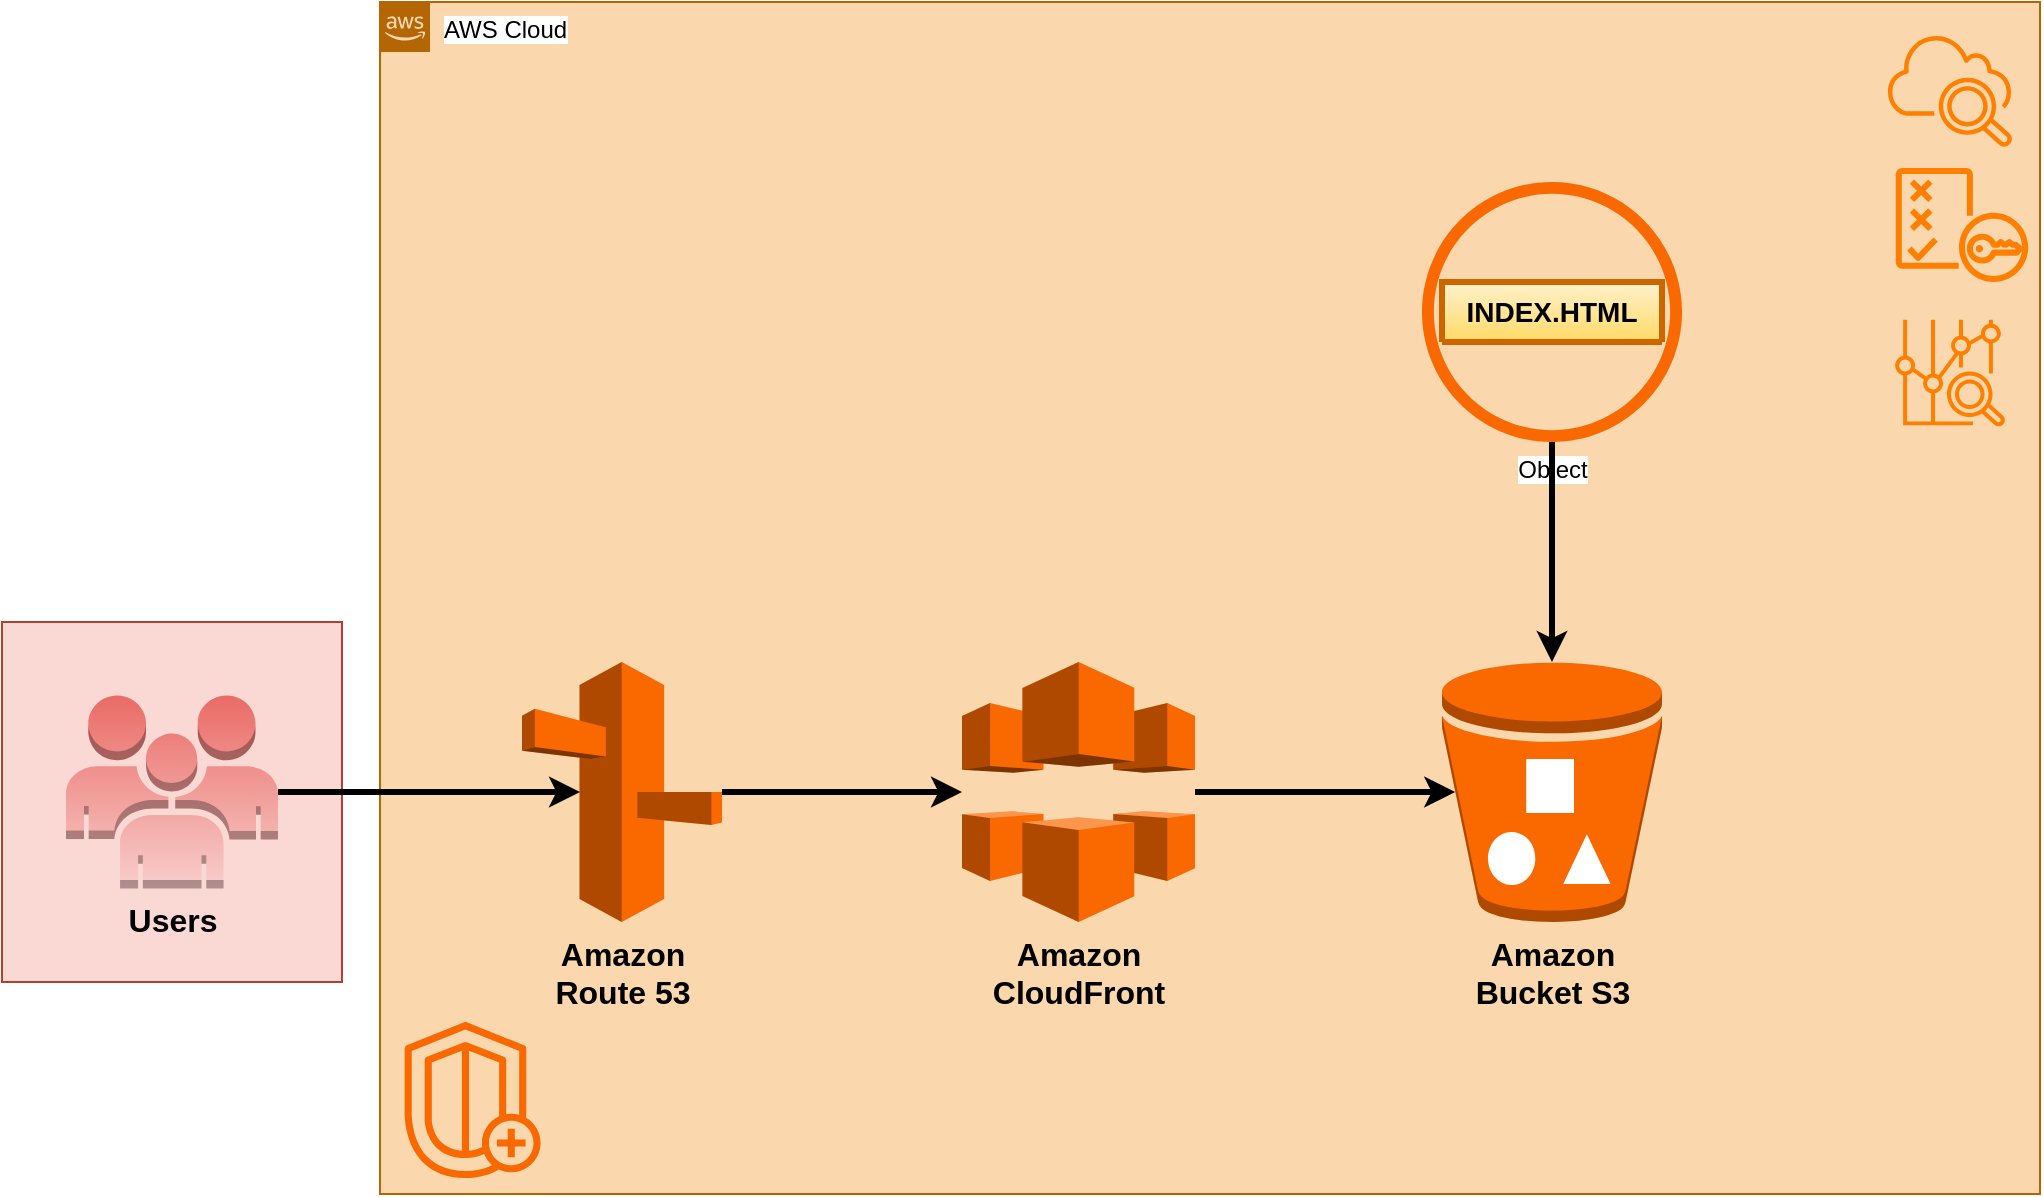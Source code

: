 <mxfile version="21.5.2" type="github">
  <diagram id="Ht1M8jgEwFfnCIfOTk4-" name="Page-1">
    <mxGraphModel dx="1173" dy="627" grid="1" gridSize="10" guides="1" tooltips="1" connect="1" arrows="1" fold="1" page="1" pageScale="1" pageWidth="1169" pageHeight="827" math="0" shadow="0">
      <root>
        <mxCell id="0" />
        <mxCell id="1" parent="0" />
        <mxCell id="LfnGggSWerZD0Alfuygm-29" value="" style="fillColor=#fad9d5;strokeColor=#ae4132;whiteSpace=wrap;html=1;" vertex="1" parent="1">
          <mxGeometry x="149.99" y="540" width="170" height="180" as="geometry" />
        </mxCell>
        <mxCell id="UEzPUAAOIrF-is8g5C7q-74" value="&lt;font color=&quot;#000000&quot;&gt;AWS Cloud&lt;/font&gt;" style="points=[[0,0],[0.25,0],[0.5,0],[0.75,0],[1,0],[1,0.25],[1,0.5],[1,0.75],[1,1],[0.75,1],[0.5,1],[0.25,1],[0,1],[0,0.75],[0,0.5],[0,0.25]];outlineConnect=0;html=1;whiteSpace=wrap;fontSize=12;fontStyle=0;shape=mxgraph.aws4.group;grIcon=mxgraph.aws4.group_aws_cloud_alt;strokeColor=#b46504;fillColor=#fad7ac;verticalAlign=top;align=left;spacingLeft=30;dashed=0;labelBackgroundColor=#ffffff;container=1;pointerEvents=0;collapsible=0;recursiveResize=0;" parent="1" vertex="1">
          <mxGeometry x="339" y="230" width="830" height="596" as="geometry" />
        </mxCell>
        <mxCell id="UEzPUAAOIrF-is8g5C7q-76" value="Object" style="outlineConnect=0;fontColor=#000000;fillColor=#fa6800;strokeColor=#C73500;dashed=0;verticalLabelPosition=bottom;verticalAlign=top;align=center;html=1;fontSize=12;fontStyle=0;aspect=fixed;pointerEvents=1;shape=mxgraph.aws4.object;labelBackgroundColor=#ffffff;" parent="UEzPUAAOIrF-is8g5C7q-74" vertex="1">
          <mxGeometry x="521" y="90" width="130" height="130" as="geometry" />
        </mxCell>
        <mxCell id="LfnGggSWerZD0Alfuygm-1" value="&lt;font style=&quot;font-size: 14px;&quot;&gt;INDEX.HTML&lt;/font&gt;" style="swimlane;fontStyle=1;childLayout=stackLayout;horizontal=1;startSize=30;horizontalStack=0;resizeParent=1;resizeParentMax=0;resizeLast=0;collapsible=1;marginBottom=0;whiteSpace=wrap;html=1;fillColor=#fff2cc;strokeWidth=3;strokeColor=#CC6600;gradientColor=#ffd966;fontColor=#000000;" vertex="1" collapsed="1" parent="UEzPUAAOIrF-is8g5C7q-74">
          <mxGeometry x="531" y="140" width="110" height="30" as="geometry">
            <mxRectangle x="360" y="210" width="140" height="210" as="alternateBounds" />
          </mxGeometry>
        </mxCell>
        <mxCell id="LfnGggSWerZD0Alfuygm-2" value="CV 1" style="text;strokeColor=none;fillColor=none;align=left;verticalAlign=middle;spacingLeft=4;spacingRight=4;overflow=hidden;points=[[0,0.5],[1,0.5]];portConstraint=eastwest;rotatable=0;whiteSpace=wrap;html=1;" vertex="1" parent="LfnGggSWerZD0Alfuygm-1">
          <mxGeometry y="30" width="140" height="30" as="geometry" />
        </mxCell>
        <mxCell id="LfnGggSWerZD0Alfuygm-3" value="CV 2" style="text;strokeColor=none;fillColor=none;align=left;verticalAlign=middle;spacingLeft=4;spacingRight=4;overflow=hidden;points=[[0,0.5],[1,0.5]];portConstraint=eastwest;rotatable=0;whiteSpace=wrap;html=1;" vertex="1" parent="LfnGggSWerZD0Alfuygm-1">
          <mxGeometry y="60" width="140" height="30" as="geometry" />
        </mxCell>
        <mxCell id="LfnGggSWerZD0Alfuygm-4" value="CV 3" style="text;strokeColor=none;fillColor=none;align=left;verticalAlign=middle;spacingLeft=4;spacingRight=4;overflow=hidden;points=[[0,0.5],[1,0.5]];portConstraint=eastwest;rotatable=0;whiteSpace=wrap;html=1;" vertex="1" parent="LfnGggSWerZD0Alfuygm-1">
          <mxGeometry y="90" width="140" height="30" as="geometry" />
        </mxCell>
        <mxCell id="LfnGggSWerZD0Alfuygm-8" value="CV 4" style="text;strokeColor=none;fillColor=none;align=left;verticalAlign=middle;spacingLeft=4;spacingRight=4;overflow=hidden;points=[[0,0.5],[1,0.5]];portConstraint=eastwest;rotatable=0;whiteSpace=wrap;html=1;" vertex="1" parent="LfnGggSWerZD0Alfuygm-1">
          <mxGeometry y="120" width="140" height="30" as="geometry" />
        </mxCell>
        <mxCell id="LfnGggSWerZD0Alfuygm-7" value="CV 5" style="text;strokeColor=none;fillColor=none;align=left;verticalAlign=middle;spacingLeft=4;spacingRight=4;overflow=hidden;points=[[0,0.5],[1,0.5]];portConstraint=eastwest;rotatable=0;whiteSpace=wrap;html=1;" vertex="1" parent="LfnGggSWerZD0Alfuygm-1">
          <mxGeometry y="150" width="140" height="30" as="geometry" />
        </mxCell>
        <mxCell id="LfnGggSWerZD0Alfuygm-6" value="CV 6" style="text;strokeColor=none;fillColor=none;align=left;verticalAlign=middle;spacingLeft=4;spacingRight=4;overflow=hidden;points=[[0,0.5],[1,0.5]];portConstraint=eastwest;rotatable=0;whiteSpace=wrap;html=1;" vertex="1" parent="LfnGggSWerZD0Alfuygm-1">
          <mxGeometry y="180" width="140" height="30" as="geometry" />
        </mxCell>
        <mxCell id="LfnGggSWerZD0Alfuygm-9" value="" style="endArrow=classic;html=1;rounded=0;strokeWidth=3;strokeColor=#000000;entryX=0.5;entryY=0;entryDx=0;entryDy=0;entryPerimeter=0;" edge="1" parent="UEzPUAAOIrF-is8g5C7q-74" source="UEzPUAAOIrF-is8g5C7q-76" target="LfnGggSWerZD0Alfuygm-23">
          <mxGeometry width="50" height="50" relative="1" as="geometry">
            <mxPoint x="723.5" y="350" as="sourcePoint" />
            <mxPoint x="685" y="330" as="targetPoint" />
          </mxGeometry>
        </mxCell>
        <mxCell id="LfnGggSWerZD0Alfuygm-12" value="&lt;font style=&quot;font-size: 16px;&quot;&gt;&lt;b&gt;Amazon&lt;br&gt;&lt;font style=&quot;font-size: 16px;&quot;&gt;CloudFront&lt;/font&gt;&lt;/b&gt;&lt;/font&gt;" style="outlineConnect=0;dashed=0;verticalLabelPosition=bottom;verticalAlign=top;align=center;html=1;shape=mxgraph.aws3.cloudfront;fillColor=#fa6800;fontColor=#000000;strokeColor=#C73500;" vertex="1" parent="UEzPUAAOIrF-is8g5C7q-74">
          <mxGeometry x="291" y="330" width="116.5" height="130" as="geometry" />
        </mxCell>
        <mxCell id="LfnGggSWerZD0Alfuygm-13" value="&lt;font style=&quot;font-size: 16px;&quot;&gt;&lt;b&gt;Amazon&lt;br&gt;Route 53&lt;br&gt;&lt;/b&gt;&lt;/font&gt;" style="outlineConnect=0;dashed=0;verticalLabelPosition=bottom;verticalAlign=top;align=center;html=1;shape=mxgraph.aws3.route_53;fillColor=#fa6800;fontColor=#000000;strokeColor=#C73500;" vertex="1" parent="UEzPUAAOIrF-is8g5C7q-74">
          <mxGeometry x="71" y="330" width="100" height="130" as="geometry" />
        </mxCell>
        <mxCell id="LfnGggSWerZD0Alfuygm-20" style="edgeStyle=orthogonalEdgeStyle;rounded=0;orthogonalLoop=1;jettySize=auto;html=1;exitX=0.5;exitY=1;exitDx=0;exitDy=0;exitPerimeter=0;" edge="1" parent="UEzPUAAOIrF-is8g5C7q-74">
          <mxGeometry relative="1" as="geometry">
            <mxPoint x="429" y="178" as="sourcePoint" />
            <mxPoint x="429" y="178" as="targetPoint" />
          </mxGeometry>
        </mxCell>
        <mxCell id="LfnGggSWerZD0Alfuygm-21" value="" style="sketch=0;points=[[0,0,0],[0.25,0,0],[0.5,0,0],[0.75,0,0],[1,0,0],[0,1,0],[0.25,1,0],[0.5,1,0],[0.75,1,0],[1,1,0],[0,0.25,0],[0,0.5,0],[0,0.75,0],[1,0.25,0],[1,0.5,0],[1,0.75,0]];points=[[0,0,0],[0.25,0,0],[0.5,0,0],[0.75,0,0],[1,0,0],[0,1,0],[0.25,1,0],[0.5,1,0],[0.75,1,0],[1,1,0],[0,0.25,0],[0,0.5,0],[0,0.75,0],[1,0.25,0],[1,0.5,0],[1,0.75,0]];outlineConnect=0;gradientDirection=north;fillColor=#fad7ac;strokeColor=#FF8000;dashed=0;verticalLabelPosition=bottom;verticalAlign=top;align=center;html=1;fontSize=12;fontStyle=0;aspect=fixed;shape=mxgraph.aws4.resourceIcon;resIcon=mxgraph.aws4.cloudwatch_2;" vertex="1" parent="UEzPUAAOIrF-is8g5C7q-74">
          <mxGeometry x="746.18" y="5" width="78" height="78" as="geometry" />
        </mxCell>
        <mxCell id="LfnGggSWerZD0Alfuygm-23" value="&lt;b style=&quot;font-size: 16px;&quot;&gt;Amazon&lt;br&gt;Bucket S3&lt;/b&gt;" style="outlineConnect=0;dashed=0;verticalLabelPosition=bottom;verticalAlign=top;align=center;html=1;shape=mxgraph.aws3.bucket_with_objects;fillColor=#fa6800;fontColor=#000000;strokeColor=#C73500;" vertex="1" parent="UEzPUAAOIrF-is8g5C7q-74">
          <mxGeometry x="531" y="330" width="110" height="130" as="geometry" />
        </mxCell>
        <mxCell id="LfnGggSWerZD0Alfuygm-24" value="" style="endArrow=classic;html=1;rounded=0;strokeWidth=3;strokeColor=#000000;exitX=1;exitY=0.5;exitDx=0;exitDy=0;exitPerimeter=0;entryX=0.06;entryY=0.5;entryDx=0;entryDy=0;entryPerimeter=0;" edge="1" parent="UEzPUAAOIrF-is8g5C7q-74" source="LfnGggSWerZD0Alfuygm-12" target="LfnGggSWerZD0Alfuygm-23">
          <mxGeometry width="50" height="50" relative="1" as="geometry">
            <mxPoint x="636.6" y="530" as="sourcePoint" />
            <mxPoint x="487.25" y="530" as="targetPoint" />
          </mxGeometry>
        </mxCell>
        <mxCell id="LfnGggSWerZD0Alfuygm-25" value="" style="endArrow=classic;html=1;rounded=0;strokeWidth=3;strokeColor=#000000;entryX=0;entryY=0.5;entryDx=0;entryDy=0;entryPerimeter=0;" edge="1" parent="UEzPUAAOIrF-is8g5C7q-74" source="LfnGggSWerZD0Alfuygm-13" target="LfnGggSWerZD0Alfuygm-12">
          <mxGeometry width="50" height="50" relative="1" as="geometry">
            <mxPoint x="361" y="397.5" as="sourcePoint" />
            <mxPoint x="211" y="380" as="targetPoint" />
            <Array as="points" />
          </mxGeometry>
        </mxCell>
        <mxCell id="LfnGggSWerZD0Alfuygm-33" value="" style="sketch=0;outlineConnect=0;fontColor=#000000;fillColor=#fa6800;strokeColor=#C73500;dashed=0;verticalLabelPosition=bottom;verticalAlign=top;align=center;html=1;fontSize=12;fontStyle=0;aspect=fixed;pointerEvents=1;shape=mxgraph.aws4.shield_shield_advanced;" vertex="1" parent="UEzPUAAOIrF-is8g5C7q-74">
          <mxGeometry x="11" y="510" width="70" height="78" as="geometry" />
        </mxCell>
        <mxCell id="LfnGggSWerZD0Alfuygm-34" value="" style="sketch=0;outlineConnect=0;fontColor=#232F3E;gradientColor=none;fillColor=#FF8000;strokeColor=none;dashed=0;verticalLabelPosition=bottom;verticalAlign=top;align=center;html=1;fontSize=12;fontStyle=0;aspect=fixed;pointerEvents=1;shape=mxgraph.aws4.policy;" vertex="1" parent="UEzPUAAOIrF-is8g5C7q-74">
          <mxGeometry x="757.82" y="83" width="66.36" height="57" as="geometry" />
        </mxCell>
        <mxCell id="LfnGggSWerZD0Alfuygm-36" value="" style="sketch=0;points=[[0,0,0],[0.25,0,0],[0.5,0,0],[0.75,0,0],[1,0,0],[0,1,0],[0.25,1,0],[0.5,1,0],[0.75,1,0],[1,1,0],[0,0.25,0],[0,0.5,0],[0,0.75,0],[1,0.25,0],[1,0.5,0],[1,0.75,0]];outlineConnect=0;gradientDirection=north;fillColor=#fad7ac;strokeColor=#FF8000;dashed=0;verticalLabelPosition=bottom;verticalAlign=top;align=center;html=1;fontSize=12;fontStyle=0;aspect=fixed;shape=mxgraph.aws4.resourceIcon;resIcon=mxgraph.aws4.cost_explorer;" vertex="1" parent="UEzPUAAOIrF-is8g5C7q-74">
          <mxGeometry x="750.68" y="151" width="69" height="69" as="geometry" />
        </mxCell>
        <mxCell id="LfnGggSWerZD0Alfuygm-28" value="" style="endArrow=classic;html=1;rounded=0;strokeWidth=3;strokeColor=#000000;entryX=0.29;entryY=0.5;entryDx=0;entryDy=0;entryPerimeter=0;exitX=1;exitY=0.5;exitDx=0;exitDy=0;exitPerimeter=0;" edge="1" parent="1" source="LfnGggSWerZD0Alfuygm-37" target="LfnGggSWerZD0Alfuygm-13">
          <mxGeometry width="50" height="50" relative="1" as="geometry">
            <mxPoint x="290.971" y="622.716" as="sourcePoint" />
            <mxPoint x="460" y="624" as="targetPoint" />
            <Array as="points" />
          </mxGeometry>
        </mxCell>
        <mxCell id="LfnGggSWerZD0Alfuygm-37" value="&lt;font size=&quot;1&quot; color=&quot;#000000&quot;&gt;&lt;b style=&quot;font-size: 16px;&quot;&gt;Users&lt;/b&gt;&lt;/font&gt;" style="outlineConnect=0;dashed=0;verticalLabelPosition=bottom;verticalAlign=top;align=center;html=1;shape=mxgraph.aws3.users;fillColor=#f8cecc;strokeColor=#000000;gradientColor=#ea6b66;gradientDirection=north;" vertex="1" parent="1">
          <mxGeometry x="181.99" y="576.75" width="106" height="96.5" as="geometry" />
        </mxCell>
      </root>
    </mxGraphModel>
  </diagram>
</mxfile>
